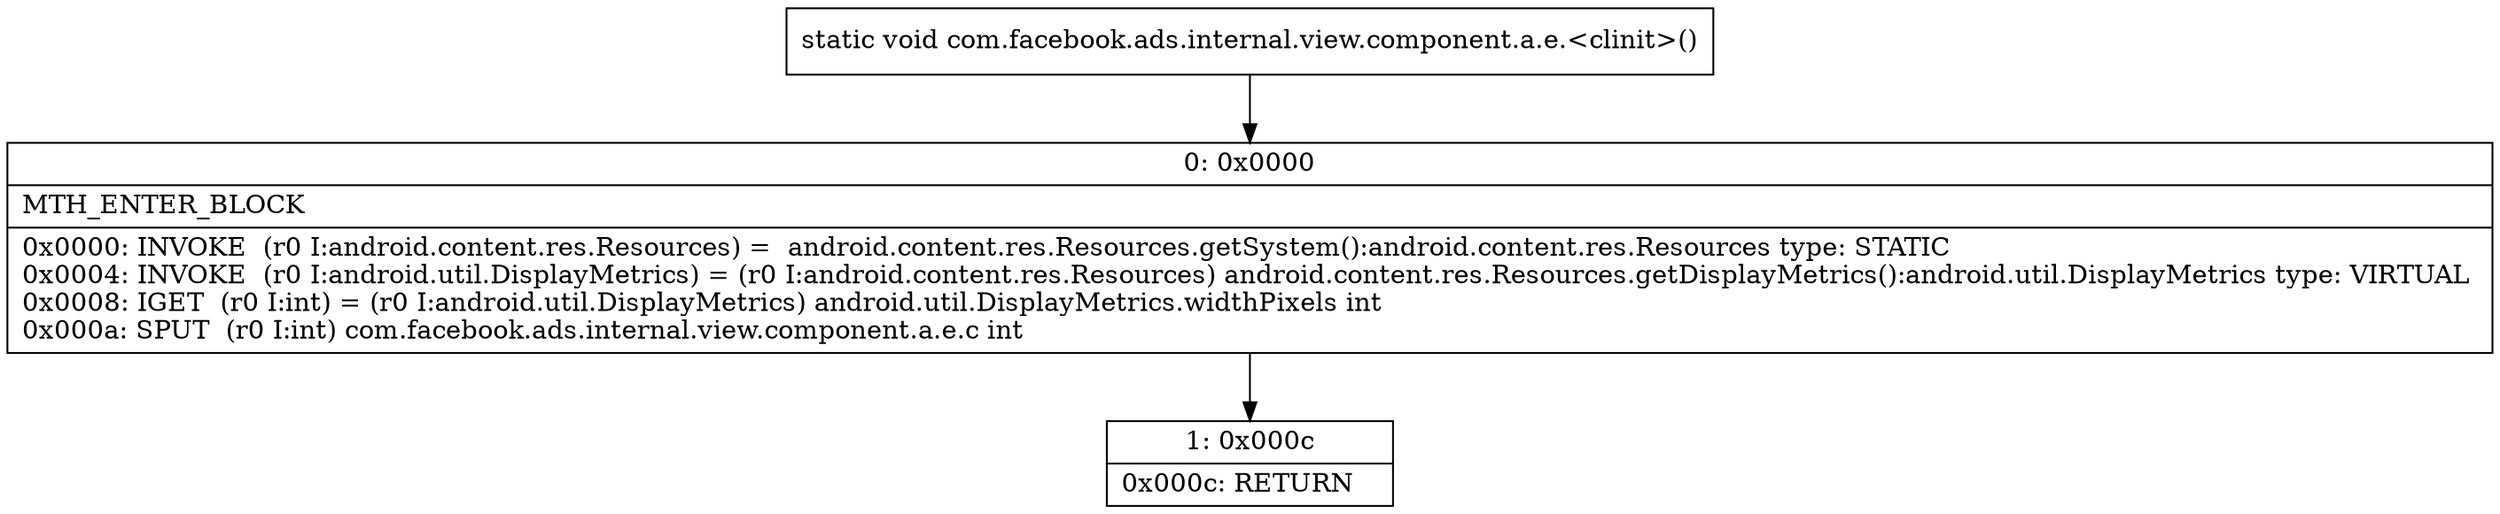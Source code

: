 digraph "CFG forcom.facebook.ads.internal.view.component.a.e.\<clinit\>()V" {
Node_0 [shape=record,label="{0\:\ 0x0000|MTH_ENTER_BLOCK\l|0x0000: INVOKE  (r0 I:android.content.res.Resources) =  android.content.res.Resources.getSystem():android.content.res.Resources type: STATIC \l0x0004: INVOKE  (r0 I:android.util.DisplayMetrics) = (r0 I:android.content.res.Resources) android.content.res.Resources.getDisplayMetrics():android.util.DisplayMetrics type: VIRTUAL \l0x0008: IGET  (r0 I:int) = (r0 I:android.util.DisplayMetrics) android.util.DisplayMetrics.widthPixels int \l0x000a: SPUT  (r0 I:int) com.facebook.ads.internal.view.component.a.e.c int \l}"];
Node_1 [shape=record,label="{1\:\ 0x000c|0x000c: RETURN   \l}"];
MethodNode[shape=record,label="{static void com.facebook.ads.internal.view.component.a.e.\<clinit\>() }"];
MethodNode -> Node_0;
Node_0 -> Node_1;
}

